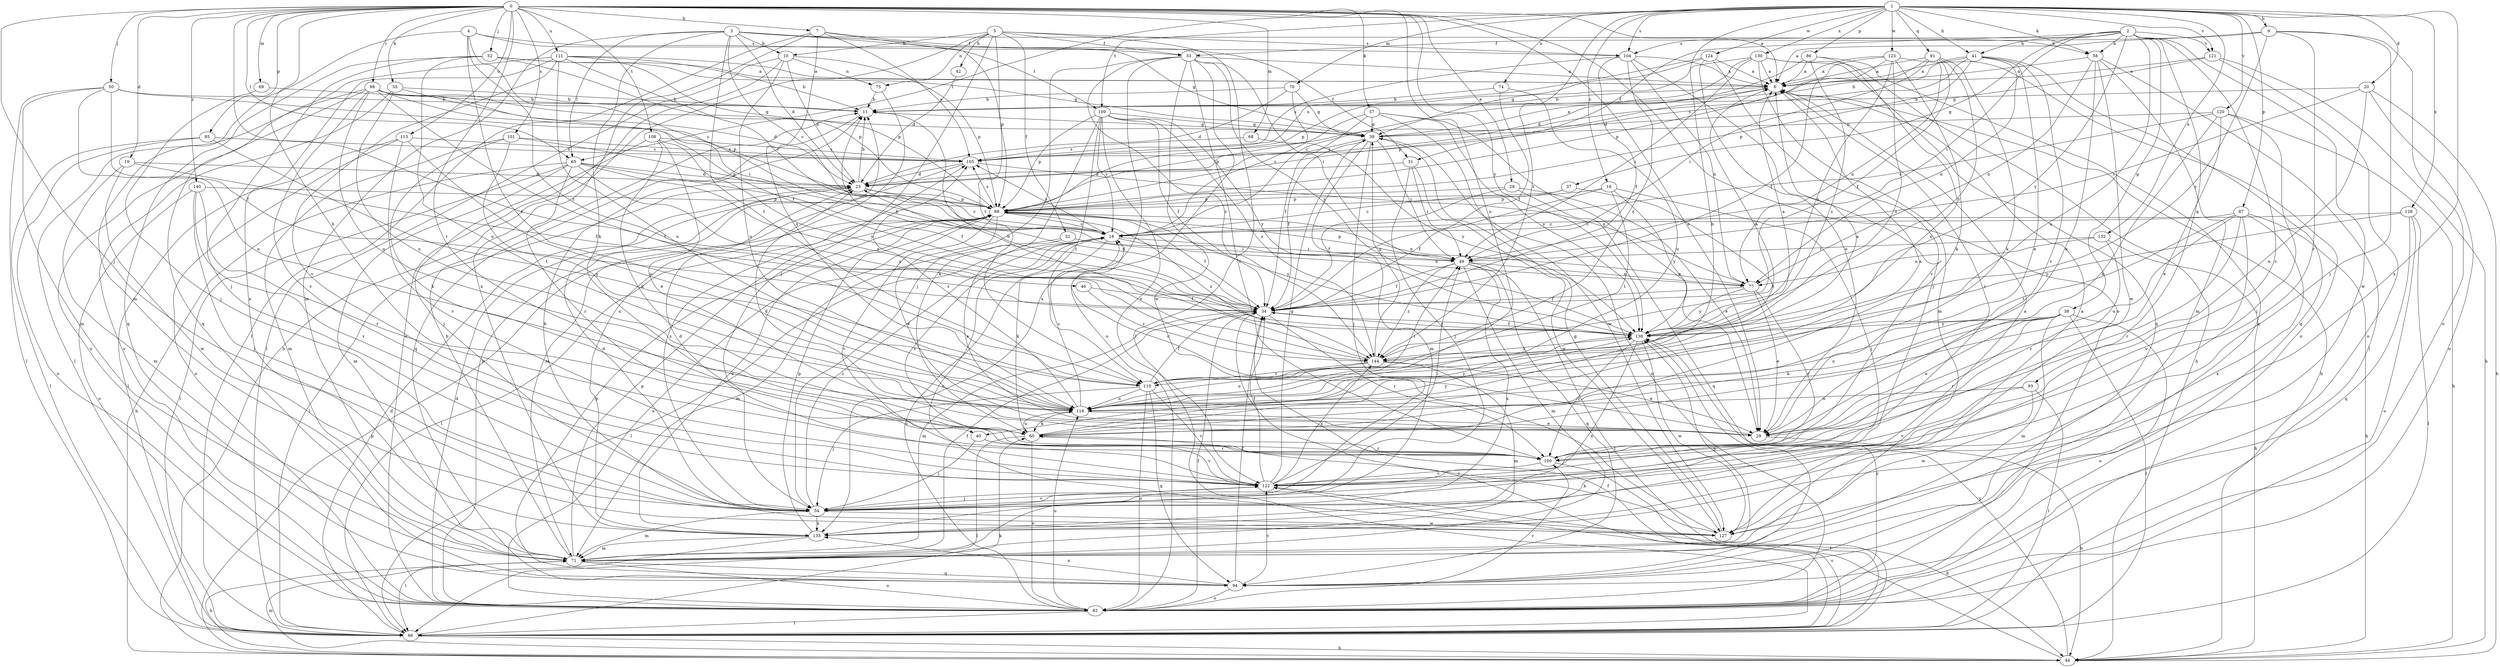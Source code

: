 strict digraph  {
0;
1;
2;
3;
4;
5;
6;
7;
9;
10;
11;
16;
18;
19;
20;
23;
28;
29;
31;
32;
33;
34;
37;
38;
39;
40;
41;
42;
44;
46;
49;
50;
52;
54;
55;
57;
58;
60;
65;
66;
68;
69;
70;
71;
74;
75;
77;
82;
85;
86;
87;
88;
91;
93;
94;
98;
100;
101;
104;
105;
108;
109;
110;
111;
113;
116;
120;
121;
122;
123;
124;
127;
128;
130;
132;
133;
138;
140;
144;
0 -> 6  [label=a];
0 -> 7  [label=b];
0 -> 19  [label=d];
0 -> 28  [label=e];
0 -> 29  [label=e];
0 -> 40  [label=h];
0 -> 46  [label=i];
0 -> 50  [label=j];
0 -> 52  [label=j];
0 -> 54  [label=j];
0 -> 55  [label=k];
0 -> 57  [label=k];
0 -> 65  [label=l];
0 -> 68  [label=m];
0 -> 69  [label=m];
0 -> 82  [label=o];
0 -> 85  [label=p];
0 -> 98  [label=r];
0 -> 100  [label=r];
0 -> 101  [label=s];
0 -> 108  [label=t];
0 -> 111  [label=u];
0 -> 113  [label=u];
0 -> 116  [label=u];
0 -> 138  [label=y];
0 -> 140  [label=z];
1 -> 9  [label=b];
1 -> 16  [label=c];
1 -> 20  [label=d];
1 -> 40  [label=h];
1 -> 41  [label=h];
1 -> 58  [label=k];
1 -> 65  [label=l];
1 -> 70  [label=m];
1 -> 74  [label=n];
1 -> 86  [label=p];
1 -> 87  [label=p];
1 -> 91  [label=q];
1 -> 104  [label=s];
1 -> 109  [label=t];
1 -> 120  [label=v];
1 -> 121  [label=v];
1 -> 123  [label=w];
1 -> 124  [label=w];
1 -> 128  [label=x];
1 -> 130  [label=x];
1 -> 132  [label=x];
1 -> 133  [label=x];
1 -> 144  [label=z];
2 -> 31  [label=f];
2 -> 37  [label=g];
2 -> 38  [label=g];
2 -> 41  [label=h];
2 -> 49  [label=i];
2 -> 58  [label=k];
2 -> 93  [label=q];
2 -> 104  [label=s];
2 -> 116  [label=u];
2 -> 121  [label=v];
2 -> 122  [label=v];
2 -> 127  [label=w];
2 -> 138  [label=y];
3 -> 10  [label=b];
3 -> 18  [label=c];
3 -> 23  [label=d];
3 -> 31  [label=f];
3 -> 58  [label=k];
3 -> 60  [label=k];
3 -> 65  [label=l];
3 -> 71  [label=m];
3 -> 109  [label=t];
3 -> 110  [label=t];
4 -> 18  [label=c];
4 -> 39  [label=g];
4 -> 71  [label=m];
4 -> 104  [label=s];
4 -> 110  [label=t];
4 -> 144  [label=z];
5 -> 10  [label=b];
5 -> 32  [label=f];
5 -> 33  [label=f];
5 -> 42  [label=h];
5 -> 44  [label=h];
5 -> 54  [label=j];
5 -> 66  [label=l];
5 -> 75  [label=n];
5 -> 104  [label=s];
5 -> 110  [label=t];
6 -> 11  [label=b];
6 -> 44  [label=h];
6 -> 88  [label=p];
6 -> 122  [label=v];
7 -> 33  [label=f];
7 -> 66  [label=l];
7 -> 88  [label=p];
7 -> 105  [label=s];
7 -> 116  [label=u];
7 -> 133  [label=x];
9 -> 6  [label=a];
9 -> 33  [label=f];
9 -> 54  [label=j];
9 -> 82  [label=o];
9 -> 100  [label=r];
9 -> 138  [label=y];
10 -> 23  [label=d];
10 -> 66  [label=l];
10 -> 75  [label=n];
10 -> 82  [label=o];
10 -> 88  [label=p];
10 -> 116  [label=u];
11 -> 39  [label=g];
11 -> 94  [label=q];
16 -> 34  [label=f];
16 -> 54  [label=j];
16 -> 88  [label=p];
16 -> 110  [label=t];
16 -> 138  [label=y];
18 -> 49  [label=i];
18 -> 60  [label=k];
18 -> 66  [label=l];
18 -> 77  [label=n];
18 -> 105  [label=s];
19 -> 23  [label=d];
19 -> 34  [label=f];
19 -> 71  [label=m];
19 -> 127  [label=w];
20 -> 11  [label=b];
20 -> 29  [label=e];
20 -> 44  [label=h];
20 -> 49  [label=i];
20 -> 82  [label=o];
23 -> 11  [label=b];
23 -> 18  [label=c];
23 -> 66  [label=l];
23 -> 88  [label=p];
28 -> 29  [label=e];
28 -> 34  [label=f];
28 -> 88  [label=p];
28 -> 94  [label=q];
29 -> 18  [label=c];
29 -> 23  [label=d];
29 -> 44  [label=h];
31 -> 23  [label=d];
31 -> 49  [label=i];
31 -> 54  [label=j];
31 -> 127  [label=w];
32 -> 29  [label=e];
32 -> 49  [label=i];
32 -> 71  [label=m];
33 -> 6  [label=a];
33 -> 49  [label=i];
33 -> 54  [label=j];
33 -> 82  [label=o];
33 -> 100  [label=r];
33 -> 127  [label=w];
33 -> 133  [label=x];
33 -> 138  [label=y];
33 -> 144  [label=z];
34 -> 11  [label=b];
34 -> 23  [label=d];
34 -> 66  [label=l];
34 -> 71  [label=m];
34 -> 100  [label=r];
34 -> 138  [label=y];
37 -> 18  [label=c];
37 -> 88  [label=p];
37 -> 110  [label=t];
38 -> 29  [label=e];
38 -> 60  [label=k];
38 -> 66  [label=l];
38 -> 71  [label=m];
38 -> 82  [label=o];
38 -> 100  [label=r];
38 -> 116  [label=u];
38 -> 138  [label=y];
39 -> 6  [label=a];
39 -> 34  [label=f];
39 -> 49  [label=i];
39 -> 54  [label=j];
39 -> 71  [label=m];
39 -> 82  [label=o];
39 -> 105  [label=s];
40 -> 54  [label=j];
40 -> 100  [label=r];
40 -> 122  [label=v];
41 -> 6  [label=a];
41 -> 11  [label=b];
41 -> 29  [label=e];
41 -> 77  [label=n];
41 -> 88  [label=p];
41 -> 94  [label=q];
41 -> 100  [label=r];
41 -> 105  [label=s];
42 -> 23  [label=d];
44 -> 34  [label=f];
44 -> 71  [label=m];
44 -> 88  [label=p];
44 -> 138  [label=y];
46 -> 34  [label=f];
46 -> 144  [label=z];
49 -> 34  [label=f];
49 -> 66  [label=l];
49 -> 71  [label=m];
49 -> 77  [label=n];
49 -> 88  [label=p];
49 -> 94  [label=q];
49 -> 133  [label=x];
49 -> 144  [label=z];
50 -> 11  [label=b];
50 -> 34  [label=f];
50 -> 49  [label=i];
50 -> 66  [label=l];
50 -> 71  [label=m];
50 -> 116  [label=u];
52 -> 6  [label=a];
52 -> 39  [label=g];
52 -> 54  [label=j];
52 -> 88  [label=p];
52 -> 94  [label=q];
52 -> 116  [label=u];
54 -> 18  [label=c];
54 -> 23  [label=d];
54 -> 71  [label=m];
54 -> 105  [label=s];
54 -> 122  [label=v];
54 -> 127  [label=w];
54 -> 133  [label=x];
55 -> 11  [label=b];
55 -> 34  [label=f];
55 -> 82  [label=o];
55 -> 116  [label=u];
57 -> 29  [label=e];
57 -> 34  [label=f];
57 -> 39  [label=g];
57 -> 88  [label=p];
57 -> 127  [label=w];
57 -> 138  [label=y];
58 -> 6  [label=a];
58 -> 29  [label=e];
58 -> 66  [label=l];
58 -> 71  [label=m];
58 -> 77  [label=n];
58 -> 127  [label=w];
60 -> 6  [label=a];
60 -> 66  [label=l];
60 -> 82  [label=o];
60 -> 100  [label=r];
60 -> 116  [label=u];
60 -> 138  [label=y];
65 -> 23  [label=d];
65 -> 34  [label=f];
65 -> 44  [label=h];
65 -> 66  [label=l];
65 -> 71  [label=m];
65 -> 100  [label=r];
65 -> 138  [label=y];
65 -> 144  [label=z];
66 -> 23  [label=d];
66 -> 44  [label=h];
66 -> 60  [label=k];
66 -> 122  [label=v];
68 -> 105  [label=s];
68 -> 138  [label=y];
69 -> 11  [label=b];
69 -> 54  [label=j];
70 -> 11  [label=b];
70 -> 18  [label=c];
70 -> 23  [label=d];
70 -> 39  [label=g];
71 -> 11  [label=b];
71 -> 34  [label=f];
71 -> 44  [label=h];
71 -> 82  [label=o];
71 -> 88  [label=p];
71 -> 94  [label=q];
71 -> 138  [label=y];
74 -> 11  [label=b];
74 -> 34  [label=f];
74 -> 116  [label=u];
75 -> 11  [label=b];
75 -> 133  [label=x];
77 -> 29  [label=e];
77 -> 34  [label=f];
77 -> 100  [label=r];
77 -> 138  [label=y];
82 -> 11  [label=b];
82 -> 18  [label=c];
82 -> 23  [label=d];
82 -> 34  [label=f];
82 -> 66  [label=l];
82 -> 100  [label=r];
82 -> 116  [label=u];
82 -> 138  [label=y];
85 -> 66  [label=l];
85 -> 82  [label=o];
85 -> 105  [label=s];
85 -> 110  [label=t];
86 -> 6  [label=a];
86 -> 23  [label=d];
86 -> 94  [label=q];
86 -> 116  [label=u];
86 -> 144  [label=z];
87 -> 18  [label=c];
87 -> 44  [label=h];
87 -> 100  [label=r];
87 -> 110  [label=t];
87 -> 116  [label=u];
87 -> 122  [label=v];
87 -> 133  [label=x];
88 -> 18  [label=c];
88 -> 29  [label=e];
88 -> 34  [label=f];
88 -> 66  [label=l];
88 -> 77  [label=n];
88 -> 82  [label=o];
88 -> 105  [label=s];
88 -> 122  [label=v];
88 -> 133  [label=x];
88 -> 138  [label=y];
88 -> 144  [label=z];
91 -> 6  [label=a];
91 -> 23  [label=d];
91 -> 34  [label=f];
91 -> 49  [label=i];
91 -> 60  [label=k];
91 -> 77  [label=n];
91 -> 138  [label=y];
93 -> 66  [label=l];
93 -> 116  [label=u];
93 -> 122  [label=v];
93 -> 127  [label=w];
94 -> 34  [label=f];
94 -> 82  [label=o];
94 -> 88  [label=p];
94 -> 122  [label=v];
94 -> 133  [label=x];
98 -> 11  [label=b];
98 -> 23  [label=d];
98 -> 39  [label=g];
98 -> 66  [label=l];
98 -> 82  [label=o];
98 -> 88  [label=p];
98 -> 110  [label=t];
98 -> 116  [label=u];
98 -> 122  [label=v];
100 -> 18  [label=c];
100 -> 66  [label=l];
100 -> 122  [label=v];
101 -> 60  [label=k];
101 -> 71  [label=m];
101 -> 88  [label=p];
101 -> 105  [label=s];
101 -> 116  [label=u];
104 -> 6  [label=a];
104 -> 34  [label=f];
104 -> 77  [label=n];
104 -> 105  [label=s];
104 -> 122  [label=v];
104 -> 144  [label=z];
105 -> 23  [label=d];
105 -> 71  [label=m];
105 -> 77  [label=n];
108 -> 29  [label=e];
108 -> 54  [label=j];
108 -> 60  [label=k];
108 -> 105  [label=s];
108 -> 138  [label=y];
109 -> 18  [label=c];
109 -> 34  [label=f];
109 -> 39  [label=g];
109 -> 60  [label=k];
109 -> 88  [label=p];
109 -> 110  [label=t];
109 -> 122  [label=v];
109 -> 138  [label=y];
109 -> 144  [label=z];
110 -> 6  [label=a];
110 -> 34  [label=f];
110 -> 54  [label=j];
110 -> 82  [label=o];
110 -> 94  [label=q];
110 -> 116  [label=u];
110 -> 122  [label=v];
111 -> 6  [label=a];
111 -> 11  [label=b];
111 -> 18  [label=c];
111 -> 88  [label=p];
111 -> 94  [label=q];
111 -> 116  [label=u];
111 -> 122  [label=v];
111 -> 133  [label=x];
113 -> 66  [label=l];
113 -> 82  [label=o];
113 -> 105  [label=s];
113 -> 116  [label=u];
113 -> 122  [label=v];
116 -> 18  [label=c];
116 -> 29  [label=e];
116 -> 49  [label=i];
116 -> 60  [label=k];
116 -> 105  [label=s];
116 -> 138  [label=y];
120 -> 18  [label=c];
120 -> 29  [label=e];
120 -> 39  [label=n];
120 -> 44  [label=h];
120 -> 54  [label=j];
120 -> 60  [label=k];
121 -> 6  [label=a];
121 -> 39  [label=g];
121 -> 44  [label=h];
121 -> 82  [label=o];
122 -> 23  [label=d];
122 -> 34  [label=f];
122 -> 39  [label=g];
122 -> 44  [label=h];
122 -> 49  [label=i];
122 -> 54  [label=j];
122 -> 144  [label=z];
123 -> 6  [label=a];
123 -> 34  [label=f];
123 -> 60  [label=k];
123 -> 82  [label=o];
123 -> 88  [label=p];
123 -> 138  [label=y];
123 -> 144  [label=z];
124 -> 6  [label=a];
124 -> 29  [label=e];
124 -> 54  [label=j];
124 -> 88  [label=p];
124 -> 105  [label=s];
127 -> 6  [label=a];
127 -> 11  [label=b];
127 -> 18  [label=c];
127 -> 39  [label=g];
127 -> 60  [label=k];
128 -> 18  [label=c];
128 -> 66  [label=l];
128 -> 82  [label=o];
128 -> 94  [label=q];
128 -> 138  [label=y];
130 -> 6  [label=a];
130 -> 18  [label=c];
130 -> 39  [label=g];
130 -> 44  [label=h];
130 -> 49  [label=i];
130 -> 71  [label=m];
130 -> 94  [label=q];
132 -> 44  [label=h];
132 -> 49  [label=i];
132 -> 77  [label=n];
132 -> 100  [label=r];
133 -> 6  [label=a];
133 -> 66  [label=l];
133 -> 71  [label=m];
133 -> 88  [label=p];
138 -> 6  [label=a];
138 -> 34  [label=f];
138 -> 100  [label=r];
138 -> 127  [label=w];
138 -> 133  [label=x];
138 -> 144  [label=z];
140 -> 54  [label=j];
140 -> 82  [label=o];
140 -> 88  [label=p];
140 -> 100  [label=r];
140 -> 122  [label=v];
144 -> 6  [label=a];
144 -> 11  [label=b];
144 -> 29  [label=e];
144 -> 39  [label=g];
144 -> 71  [label=m];
144 -> 110  [label=t];
144 -> 116  [label=u];
}
